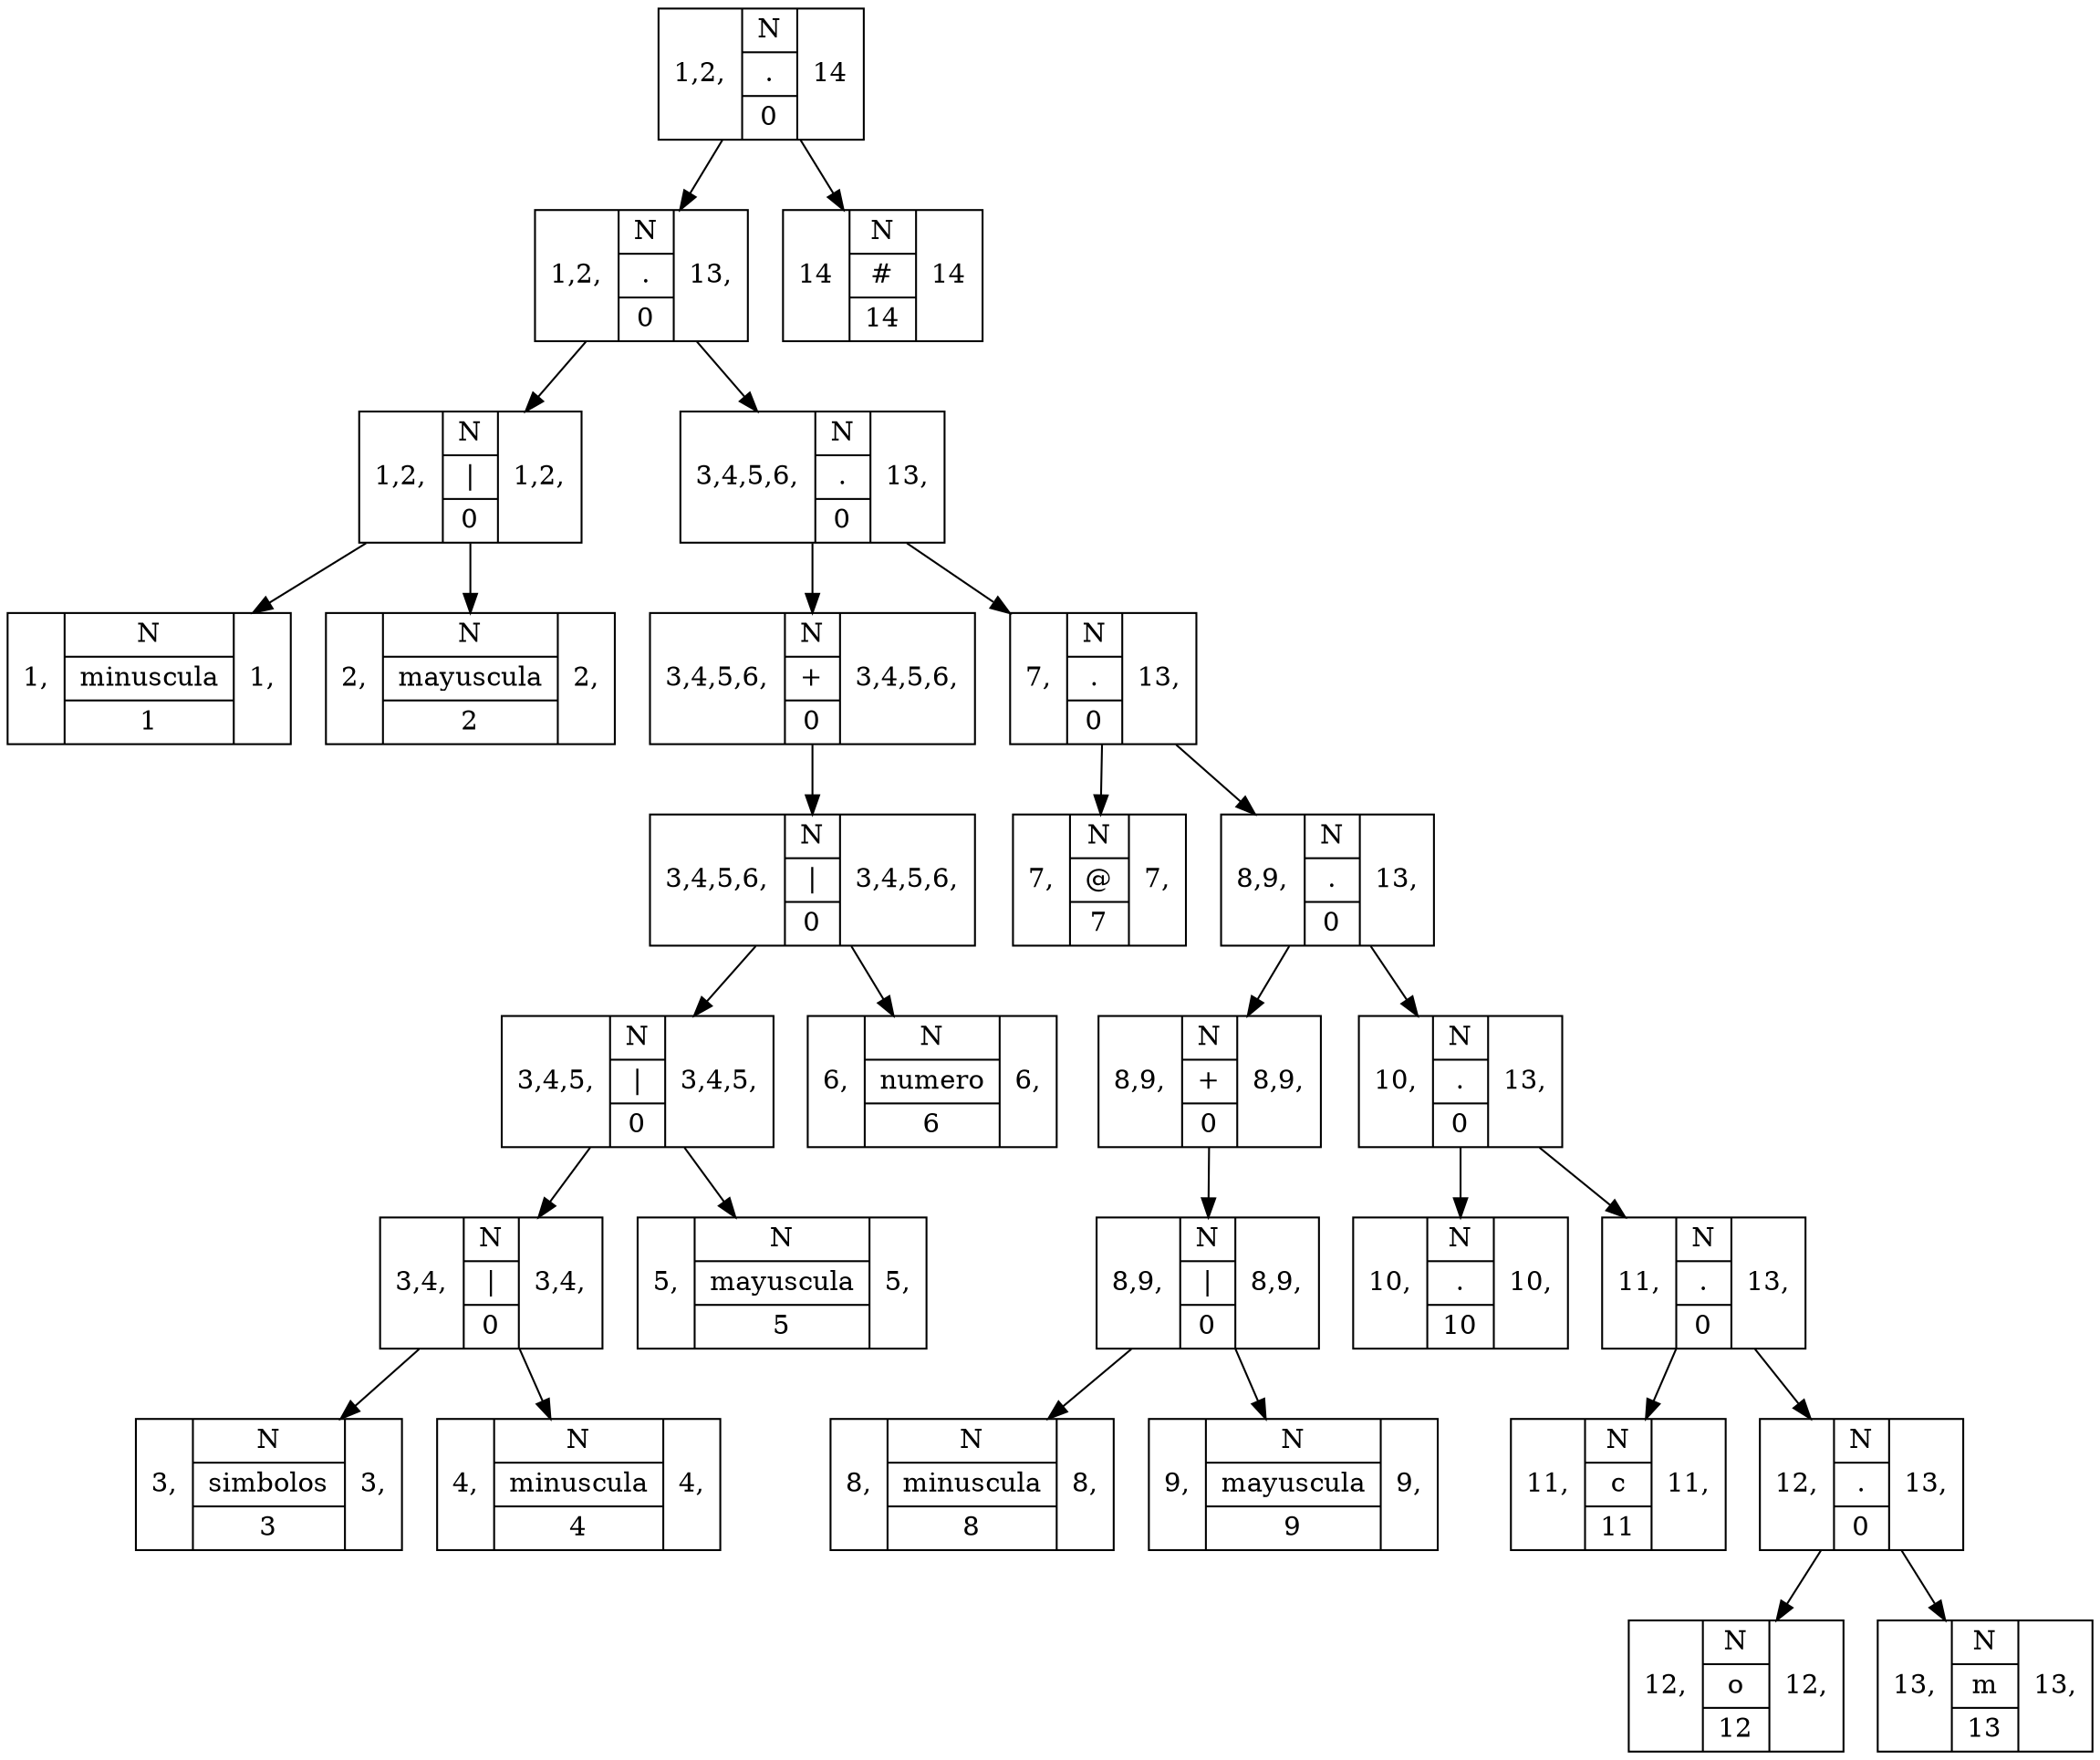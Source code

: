 digraph G{
rankdir=UD
node[shape=record]
concentrate=true
nodo29[ label = "1,2,|{N|.|0}|14"];
nodo27[ label = "1,2,|{N|.|0}|13,"];
nodo3[ label = "1,2,|{N|\||0}|1,2,"];
nodo1[ label = "1,|{N|minuscula|1}|1,"];
nodo3->nodo1
nodo2[ label = "2,|{N|mayuscula|2}|2,"];
nodo3->nodo2
nodo27->nodo3
nodo26[ label = "3,4,5,6,|{N|.|0}|13,"];
nodo11[ label = "3,4,5,6,|{N|+|0}|3,4,5,6,"];
nodo10[ label = "3,4,5,6,|{N|\||0}|3,4,5,6,"];
nodo8[ label = "3,4,5,|{N|\||0}|3,4,5,"];
nodo6[ label = "3,4,|{N|\||0}|3,4,"];
nodo4[ label = "3,|{N|simbolos|3}|3,"];
nodo6->nodo4
nodo5[ label = "4,|{N|minuscula|4}|4,"];
nodo6->nodo5
nodo8->nodo6
nodo7[ label = "5,|{N|mayuscula|5}|5,"];
nodo8->nodo7
nodo10->nodo8
nodo9[ label = "6,|{N|numero|6}|6,"];
nodo10->nodo9
nodo11->nodo10
nodo26->nodo11
nodo25[ label = "7,|{N|.|0}|13,"];
nodo12[ label = "7,|{N|@|7}|7,"];
nodo25->nodo12
nodo24[ label = "8,9,|{N|.|0}|13,"];
nodo16[ label = "8,9,|{N|+|0}|8,9,"];
nodo15[ label = "8,9,|{N|\||0}|8,9,"];
nodo13[ label = "8,|{N|minuscula|8}|8,"];
nodo15->nodo13
nodo14[ label = "9,|{N|mayuscula|9}|9,"];
nodo15->nodo14
nodo16->nodo15
nodo24->nodo16
nodo23[ label = "10,|{N|.|0}|13,"];
nodo17[ label = "10,|{N|.|10}|10,"];
nodo23->nodo17
nodo22[ label = "11,|{N|.|0}|13,"];
nodo18[ label = "11,|{N|c|11}|11,"];
nodo22->nodo18
nodo21[ label = "12,|{N|.|0}|13,"];
nodo19[ label = "12,|{N|o|12}|12,"];
nodo21->nodo19
nodo20[ label = "13,|{N|m|13}|13,"];
nodo21->nodo20
nodo22->nodo21
nodo23->nodo22
nodo24->nodo23
nodo25->nodo24
nodo26->nodo25
nodo27->nodo26
nodo29->nodo27
nodo28[ label = "14|{N|#|14}|14"];
nodo29->nodo28

}
